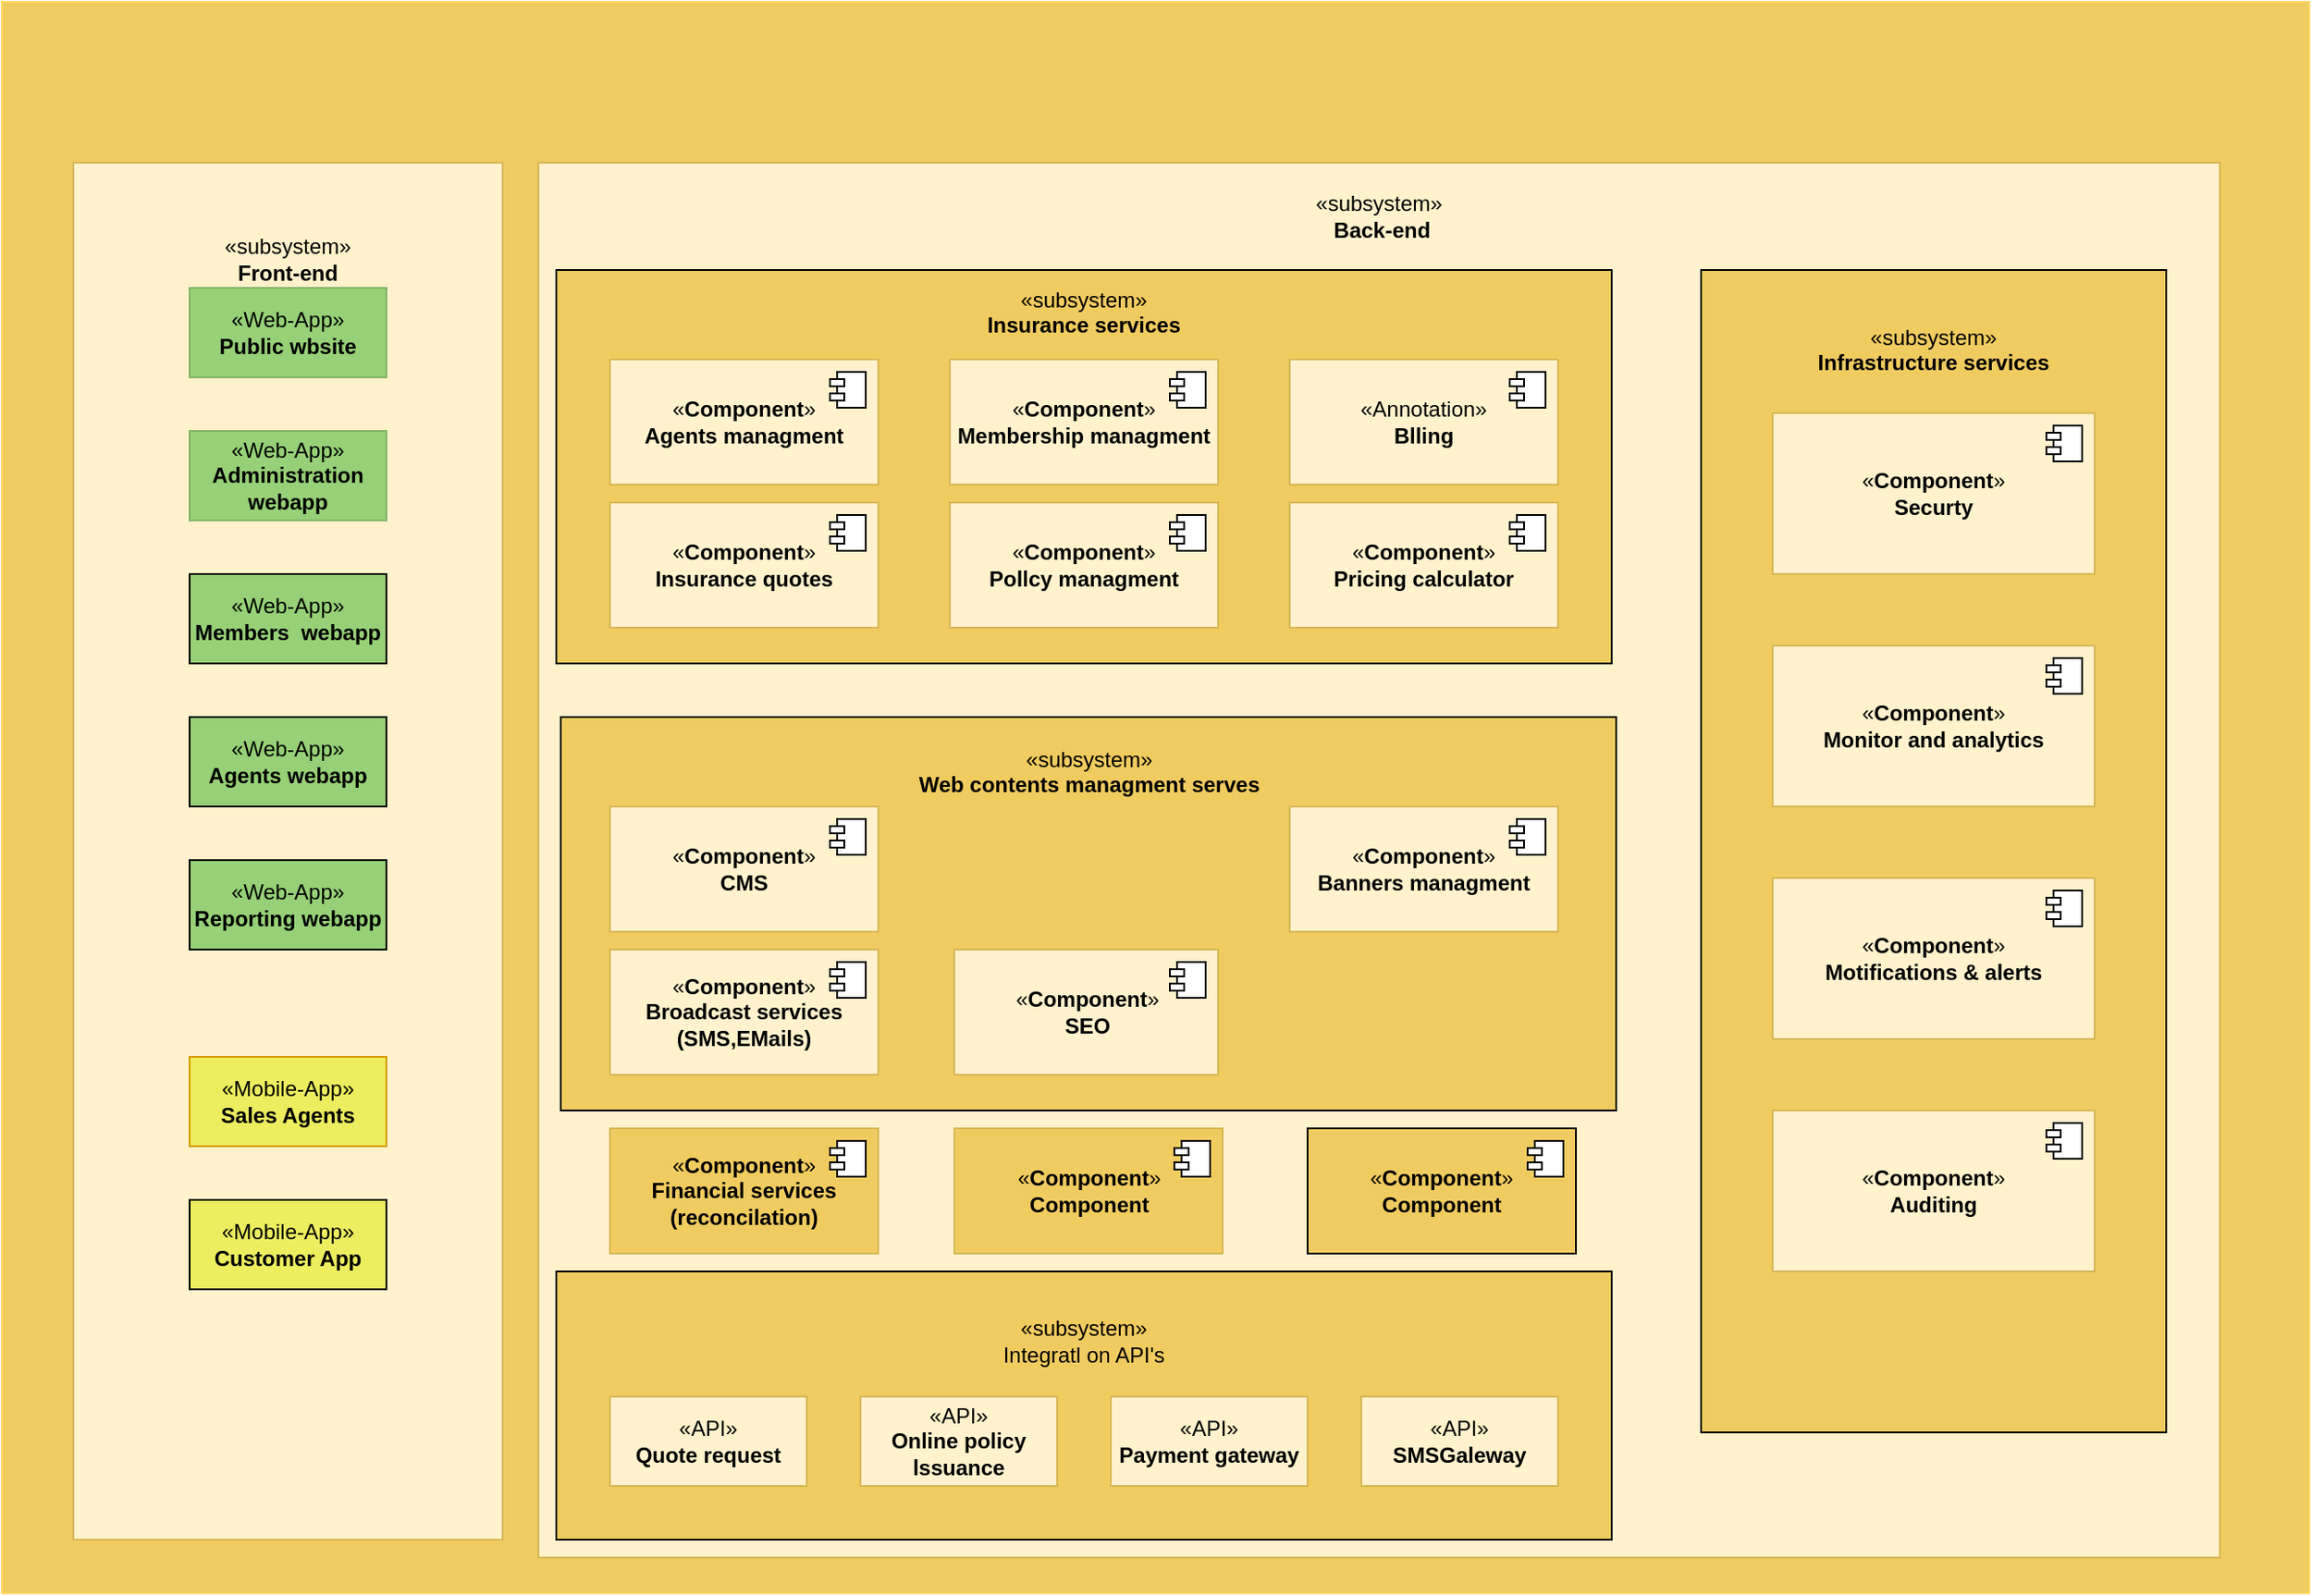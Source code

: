 <mxfile version="22.1.1" type="github">
  <diagram name="Page-1" id="QmFKA1tyKzmFpged132I">
    <mxGraphModel dx="3344" dy="1546" grid="1" gridSize="10" guides="1" tooltips="1" connect="1" arrows="1" fold="1" page="1" pageScale="1" pageWidth="850" pageHeight="1100" math="0" shadow="0">
      <root>
        <mxCell id="0" />
        <mxCell id="1" parent="0" />
        <mxCell id="lQJZU8WuRIw0f5EuqwDu-1" value="&lt;b&gt;X&lt;br&gt;&lt;/b&gt;" style="html=1;whiteSpace=wrap;fillColor=#F0CC60;strokeColor=#FFD966;" vertex="1" parent="1">
          <mxGeometry x="-1910" y="-630" width="1290" height="890" as="geometry" />
        </mxCell>
        <mxCell id="lQJZU8WuRIw0f5EuqwDu-2" value="«subsystem»&lt;br&gt;&lt;b&gt;Front-end&lt;br&gt;&lt;br&gt;&lt;br&gt;&lt;br&gt;&lt;br&gt;&lt;br&gt;&lt;br&gt;&lt;br&gt;&lt;br&gt;&lt;br&gt;&lt;br&gt;&lt;br&gt;&lt;br&gt;&lt;br&gt;&lt;br&gt;&lt;br&gt;&lt;br&gt;&lt;br&gt;&lt;br&gt;&lt;br&gt;&lt;br&gt;&lt;br&gt;&lt;br&gt;&lt;br&gt;&lt;br&gt;&lt;br&gt;&lt;br&gt;&lt;br&gt;&lt;br&gt;&lt;br&gt;&lt;br&gt;&lt;br&gt;&lt;br&gt;&lt;br&gt;&lt;br&gt;&lt;br&gt;&lt;br&gt;&lt;br&gt;&lt;br&gt;&lt;br&gt;&lt;br&gt;&lt;br&gt;&lt;br&gt;&lt;br&gt;&lt;br&gt;&lt;br&gt;&lt;br&gt;&lt;/b&gt;" style="html=1;whiteSpace=wrap;fillColor=#fff2cc;strokeColor=#d6b656;" vertex="1" parent="1">
          <mxGeometry x="-1870" y="-540" width="240" height="770" as="geometry" />
        </mxCell>
        <mxCell id="lQJZU8WuRIw0f5EuqwDu-3" value="«Web-App»&lt;br style=&quot;border-color: var(--border-color);&quot;&gt;&lt;b&gt;Reporting webapp&lt;/b&gt;" style="html=1;whiteSpace=wrap;fillColor=#97D077;" vertex="1" parent="1">
          <mxGeometry x="-1805" y="-150" width="110" height="50" as="geometry" />
        </mxCell>
        <mxCell id="lQJZU8WuRIw0f5EuqwDu-4" value="«Web-App»&lt;br style=&quot;border-color: var(--border-color);&quot;&gt;&lt;b&gt;Agents webapp&lt;/b&gt;" style="html=1;whiteSpace=wrap;fillColor=#97D077;" vertex="1" parent="1">
          <mxGeometry x="-1805" y="-230" width="110" height="50" as="geometry" />
        </mxCell>
        <mxCell id="lQJZU8WuRIw0f5EuqwDu-5" value="«Web-App»&lt;br style=&quot;border-color: var(--border-color);&quot;&gt;&lt;b&gt;Members&amp;nbsp; webapp&lt;/b&gt;" style="html=1;whiteSpace=wrap;fillColor=#97D077;" vertex="1" parent="1">
          <mxGeometry x="-1805" y="-310" width="110" height="50" as="geometry" />
        </mxCell>
        <mxCell id="lQJZU8WuRIw0f5EuqwDu-6" value="«Web-App»&lt;br style=&quot;border-color: var(--border-color);&quot;&gt;&lt;b&gt;Administration webapp&lt;/b&gt;" style="html=1;whiteSpace=wrap;fillColor=#97D077;strokeColor=#82b366;" vertex="1" parent="1">
          <mxGeometry x="-1805" y="-390" width="110" height="50" as="geometry" />
        </mxCell>
        <mxCell id="lQJZU8WuRIw0f5EuqwDu-7" value="«Web-App»&lt;br&gt;&lt;b&gt;Public wbsite&lt;/b&gt;" style="html=1;whiteSpace=wrap;fillColor=#97D077;strokeColor=#82b366;" vertex="1" parent="1">
          <mxGeometry x="-1805" y="-470" width="110" height="50" as="geometry" />
        </mxCell>
        <mxCell id="lQJZU8WuRIw0f5EuqwDu-8" value="«Mobile-App»&lt;br style=&quot;border-color: var(--border-color);&quot;&gt;&lt;b&gt;Customer App&lt;/b&gt;" style="html=1;whiteSpace=wrap;fillColor=#EDED5F;" vertex="1" parent="1">
          <mxGeometry x="-1805" y="40" width="110" height="50" as="geometry" />
        </mxCell>
        <mxCell id="lQJZU8WuRIw0f5EuqwDu-9" value="«Mobile-App»&lt;br&gt;&lt;b&gt;Sales Agents&lt;/b&gt;" style="html=1;whiteSpace=wrap;fillColor=#EDED5F;strokeColor=#d79b00;" vertex="1" parent="1">
          <mxGeometry x="-1805" y="-40" width="110" height="50" as="geometry" />
        </mxCell>
        <mxCell id="lQJZU8WuRIw0f5EuqwDu-10" value="«subsystem»&lt;br&gt;&lt;b&gt;&amp;nbsp;Back-end&lt;br&gt;&lt;br&gt;&lt;br&gt;&lt;br&gt;&lt;br&gt;&lt;br&gt;&lt;br&gt;&lt;br&gt;&lt;br&gt;&lt;br&gt;&lt;br&gt;&lt;br&gt;&lt;br&gt;&lt;br&gt;&lt;br&gt;&lt;br&gt;&lt;br&gt;&lt;br&gt;&lt;br&gt;&lt;br&gt;&lt;br&gt;&lt;br&gt;&lt;br&gt;&lt;br&gt;&lt;br&gt;&lt;br&gt;&lt;br&gt;&lt;br&gt;&lt;br&gt;&lt;br&gt;&lt;br&gt;&lt;br&gt;&lt;br&gt;&lt;br&gt;&lt;br&gt;&lt;br&gt;&lt;br&gt;&lt;br&gt;&lt;br&gt;&lt;br&gt;&lt;br&gt;&lt;br&gt;&lt;br&gt;&lt;br&gt;&lt;br&gt;&lt;br&gt;&lt;br&gt;&lt;br&gt;&lt;br&gt;&lt;br&gt;&lt;br&gt;&lt;/b&gt;" style="html=1;whiteSpace=wrap;fillColor=#FFF2CC;strokeColor=#d6b656;" vertex="1" parent="1">
          <mxGeometry x="-1610" y="-540" width="940" height="780" as="geometry" />
        </mxCell>
        <mxCell id="lQJZU8WuRIw0f5EuqwDu-11" value="«subsystem»&lt;br style=&quot;border-color: var(--border-color);&quot;&gt;&lt;b style=&quot;border-color: var(--border-color);&quot;&gt;Insurance services&lt;br&gt;&lt;br&gt;&lt;br&gt;&lt;br&gt;&lt;br&gt;&lt;br&gt;&lt;br&gt;&lt;br&gt;&lt;br&gt;&lt;br&gt;&lt;br&gt;&lt;br&gt;&lt;br style=&quot;border-color: var(--border-color);&quot;&gt;&lt;/b&gt;" style="html=1;whiteSpace=wrap;fillColor=#F0CC60;" vertex="1" parent="1">
          <mxGeometry x="-1600" y="-480" width="590" height="220" as="geometry" />
        </mxCell>
        <mxCell id="lQJZU8WuRIw0f5EuqwDu-12" value="«&lt;b style=&quot;border-color: var(--border-color);&quot;&gt;Component&lt;/b&gt;»&lt;br&gt;&lt;b&gt;Agents managment&lt;/b&gt;" style="html=1;dropTarget=0;whiteSpace=wrap;fillColor=#fff2cc;strokeColor=#d6b656;" vertex="1" parent="1">
          <mxGeometry x="-1570" y="-430" width="150" height="70" as="geometry" />
        </mxCell>
        <mxCell id="lQJZU8WuRIw0f5EuqwDu-13" value="" style="shape=module;jettyWidth=8;jettyHeight=4;" vertex="1" parent="lQJZU8WuRIw0f5EuqwDu-12">
          <mxGeometry x="1" width="20" height="20" relative="1" as="geometry">
            <mxPoint x="-27" y="7" as="offset" />
          </mxGeometry>
        </mxCell>
        <mxCell id="lQJZU8WuRIw0f5EuqwDu-14" value="«&lt;b style=&quot;border-color: var(--border-color);&quot;&gt;Component&lt;/b&gt;»&lt;br&gt;&lt;b&gt;Membership managment&lt;/b&gt;" style="html=1;dropTarget=0;whiteSpace=wrap;fillColor=#fff2cc;strokeColor=#d6b656;" vertex="1" parent="1">
          <mxGeometry x="-1380" y="-430" width="150" height="70" as="geometry" />
        </mxCell>
        <mxCell id="lQJZU8WuRIw0f5EuqwDu-15" value="" style="shape=module;jettyWidth=8;jettyHeight=4;" vertex="1" parent="lQJZU8WuRIw0f5EuqwDu-14">
          <mxGeometry x="1" width="20" height="20" relative="1" as="geometry">
            <mxPoint x="-27" y="7" as="offset" />
          </mxGeometry>
        </mxCell>
        <mxCell id="lQJZU8WuRIw0f5EuqwDu-16" value="«Annotation»&lt;br&gt;&lt;b&gt;Blling&lt;/b&gt;" style="html=1;dropTarget=0;whiteSpace=wrap;fillColor=#fff2cc;strokeColor=#d6b656;" vertex="1" parent="1">
          <mxGeometry x="-1190" y="-430" width="150" height="70" as="geometry" />
        </mxCell>
        <mxCell id="lQJZU8WuRIw0f5EuqwDu-17" value="" style="shape=module;jettyWidth=8;jettyHeight=4;" vertex="1" parent="lQJZU8WuRIw0f5EuqwDu-16">
          <mxGeometry x="1" width="20" height="20" relative="1" as="geometry">
            <mxPoint x="-27" y="7" as="offset" />
          </mxGeometry>
        </mxCell>
        <mxCell id="lQJZU8WuRIw0f5EuqwDu-18" value="«&lt;b style=&quot;border-color: var(--border-color);&quot;&gt;Component&lt;/b&gt;»&lt;br&gt;&lt;b&gt;Insurance quotes&lt;/b&gt;" style="html=1;dropTarget=0;whiteSpace=wrap;fillColor=#fff2cc;strokeColor=#d6b656;" vertex="1" parent="1">
          <mxGeometry x="-1570" y="-350" width="150" height="70" as="geometry" />
        </mxCell>
        <mxCell id="lQJZU8WuRIw0f5EuqwDu-19" value="" style="shape=module;jettyWidth=8;jettyHeight=4;" vertex="1" parent="lQJZU8WuRIw0f5EuqwDu-18">
          <mxGeometry x="1" width="20" height="20" relative="1" as="geometry">
            <mxPoint x="-27" y="7" as="offset" />
          </mxGeometry>
        </mxCell>
        <mxCell id="lQJZU8WuRIw0f5EuqwDu-20" value="«&lt;b style=&quot;border-color: var(--border-color);&quot;&gt;Component&lt;/b&gt;»&lt;br&gt;&lt;b&gt;Pollcy managment&lt;/b&gt;" style="html=1;dropTarget=0;whiteSpace=wrap;fillColor=#fff2cc;strokeColor=#d6b656;" vertex="1" parent="1">
          <mxGeometry x="-1380" y="-350" width="150" height="70" as="geometry" />
        </mxCell>
        <mxCell id="lQJZU8WuRIw0f5EuqwDu-21" value="" style="shape=module;jettyWidth=8;jettyHeight=4;" vertex="1" parent="lQJZU8WuRIw0f5EuqwDu-20">
          <mxGeometry x="1" width="20" height="20" relative="1" as="geometry">
            <mxPoint x="-27" y="7" as="offset" />
          </mxGeometry>
        </mxCell>
        <mxCell id="lQJZU8WuRIw0f5EuqwDu-22" value="«&lt;b style=&quot;border-color: var(--border-color);&quot;&gt;Component&lt;/b&gt;»&lt;br&gt;&lt;b&gt;Pricing calculator&lt;/b&gt;" style="html=1;dropTarget=0;whiteSpace=wrap;fillColor=#fff2cc;strokeColor=#d6b656;" vertex="1" parent="1">
          <mxGeometry x="-1190" y="-350" width="150" height="70" as="geometry" />
        </mxCell>
        <mxCell id="lQJZU8WuRIw0f5EuqwDu-23" value="" style="shape=module;jettyWidth=8;jettyHeight=4;" vertex="1" parent="lQJZU8WuRIw0f5EuqwDu-22">
          <mxGeometry x="1" width="20" height="20" relative="1" as="geometry">
            <mxPoint x="-27" y="7" as="offset" />
          </mxGeometry>
        </mxCell>
        <mxCell id="lQJZU8WuRIw0f5EuqwDu-24" value="«subsystem»&lt;br style=&quot;border-color: var(--border-color);&quot;&gt;&lt;b&gt;Web contents managment serves&lt;br&gt;&lt;/b&gt;&lt;br&gt;&lt;br&gt;&lt;br&gt;&lt;br&gt;&lt;br&gt;&lt;br&gt;&lt;br&gt;&lt;br&gt;&lt;br&gt;&lt;br&gt;&lt;br&gt;" style="html=1;whiteSpace=wrap;fillColor=#F0CC60;" vertex="1" parent="1">
          <mxGeometry x="-1597.5" y="-230" width="590" height="220" as="geometry" />
        </mxCell>
        <mxCell id="lQJZU8WuRIw0f5EuqwDu-25" value="«&lt;b style=&quot;border-color: var(--border-color);&quot;&gt;Component&lt;/b&gt;»&lt;br&gt;&lt;b&gt;CMS&lt;/b&gt;" style="html=1;dropTarget=0;whiteSpace=wrap;fillColor=#fff2cc;strokeColor=#d6b656;" vertex="1" parent="1">
          <mxGeometry x="-1570" y="-180" width="150" height="70" as="geometry" />
        </mxCell>
        <mxCell id="lQJZU8WuRIw0f5EuqwDu-26" value="" style="shape=module;jettyWidth=8;jettyHeight=4;" vertex="1" parent="lQJZU8WuRIw0f5EuqwDu-25">
          <mxGeometry x="1" width="20" height="20" relative="1" as="geometry">
            <mxPoint x="-27" y="7" as="offset" />
          </mxGeometry>
        </mxCell>
        <mxCell id="lQJZU8WuRIw0f5EuqwDu-27" value="«&lt;b style=&quot;border-color: var(--border-color);&quot;&gt;Component&lt;/b&gt;»&lt;br&gt;&lt;b&gt;Accounts managment&lt;/b&gt;" style="html=1;dropTarget=0;whiteSpace=wrap;fillColor=#fff2cc;strokeColor=#d6b656;" vertex="1" parent="1">
          <mxGeometry x="-880" y="-60" width="150" height="70" as="geometry" />
        </mxCell>
        <mxCell id="lQJZU8WuRIw0f5EuqwDu-28" value="" style="shape=module;jettyWidth=8;jettyHeight=4;" vertex="1" parent="lQJZU8WuRIw0f5EuqwDu-27">
          <mxGeometry x="1" width="20" height="20" relative="1" as="geometry">
            <mxPoint x="-27" y="7" as="offset" />
          </mxGeometry>
        </mxCell>
        <mxCell id="lQJZU8WuRIw0f5EuqwDu-29" value="«&lt;b style=&quot;border-color: var(--border-color);&quot;&gt;Component&lt;/b&gt;»&lt;br&gt;&lt;b&gt;Banners managment&lt;/b&gt;" style="html=1;dropTarget=0;whiteSpace=wrap;fillColor=#fff2cc;strokeColor=#d6b656;" vertex="1" parent="1">
          <mxGeometry x="-1190" y="-180" width="150" height="70" as="geometry" />
        </mxCell>
        <mxCell id="lQJZU8WuRIw0f5EuqwDu-30" value="" style="shape=module;jettyWidth=8;jettyHeight=4;" vertex="1" parent="lQJZU8WuRIw0f5EuqwDu-29">
          <mxGeometry x="1" width="20" height="20" relative="1" as="geometry">
            <mxPoint x="-27" y="7" as="offset" />
          </mxGeometry>
        </mxCell>
        <mxCell id="lQJZU8WuRIw0f5EuqwDu-31" value="«&lt;b style=&quot;border-color: var(--border-color);&quot;&gt;Component&lt;/b&gt;»&lt;br&gt;&lt;b&gt;Broadcast services&lt;br&gt;(SMS,EMails)&lt;br&gt;&lt;/b&gt;" style="html=1;dropTarget=0;whiteSpace=wrap;fillColor=#fff2cc;strokeColor=#d6b656;" vertex="1" parent="1">
          <mxGeometry x="-1570" y="-100" width="150" height="70" as="geometry" />
        </mxCell>
        <mxCell id="lQJZU8WuRIw0f5EuqwDu-32" value="" style="shape=module;jettyWidth=8;jettyHeight=4;" vertex="1" parent="lQJZU8WuRIw0f5EuqwDu-31">
          <mxGeometry x="1" width="20" height="20" relative="1" as="geometry">
            <mxPoint x="-27" y="7" as="offset" />
          </mxGeometry>
        </mxCell>
        <mxCell id="lQJZU8WuRIw0f5EuqwDu-33" value="«&lt;b style=&quot;border-color: var(--border-color);&quot;&gt;Component&lt;/b&gt;»&lt;br&gt;&lt;b&gt;SEO&lt;/b&gt;" style="html=1;dropTarget=0;whiteSpace=wrap;fillColor=#fff2cc;strokeColor=#d6b656;" vertex="1" parent="1">
          <mxGeometry x="-1377.5" y="-100" width="147.5" height="70" as="geometry" />
        </mxCell>
        <mxCell id="lQJZU8WuRIw0f5EuqwDu-34" value="" style="shape=module;jettyWidth=8;jettyHeight=4;" vertex="1" parent="lQJZU8WuRIw0f5EuqwDu-33">
          <mxGeometry x="1" width="20" height="20" relative="1" as="geometry">
            <mxPoint x="-27" y="7" as="offset" />
          </mxGeometry>
        </mxCell>
        <mxCell id="lQJZU8WuRIw0f5EuqwDu-35" value="«&lt;b style=&quot;border-color: var(--border-color);&quot;&gt;Component&lt;/b&gt;»&lt;br&gt;&lt;b&gt;Component&lt;/b&gt;" style="html=1;dropTarget=0;whiteSpace=wrap;fillColor=#F0CC60;" vertex="1" parent="1">
          <mxGeometry x="-1180" width="150" height="70" as="geometry" />
        </mxCell>
        <mxCell id="lQJZU8WuRIw0f5EuqwDu-36" value="" style="shape=module;jettyWidth=8;jettyHeight=4;" vertex="1" parent="lQJZU8WuRIw0f5EuqwDu-35">
          <mxGeometry x="1" width="20" height="20" relative="1" as="geometry">
            <mxPoint x="-27" y="7" as="offset" />
          </mxGeometry>
        </mxCell>
        <mxCell id="lQJZU8WuRIw0f5EuqwDu-37" value="«&lt;b style=&quot;border-color: var(--border-color);&quot;&gt;Component&lt;/b&gt;»&lt;br&gt;&lt;b&gt;Component&lt;/b&gt;" style="html=1;dropTarget=0;whiteSpace=wrap;fillColor=#F0CC60;strokeColor=#d6b656;" vertex="1" parent="1">
          <mxGeometry x="-1377.5" width="150" height="70" as="geometry" />
        </mxCell>
        <mxCell id="lQJZU8WuRIw0f5EuqwDu-38" value="" style="shape=module;jettyWidth=8;jettyHeight=4;" vertex="1" parent="lQJZU8WuRIw0f5EuqwDu-37">
          <mxGeometry x="1" width="20" height="20" relative="1" as="geometry">
            <mxPoint x="-27" y="7" as="offset" />
          </mxGeometry>
        </mxCell>
        <mxCell id="lQJZU8WuRIw0f5EuqwDu-39" value="«&lt;b style=&quot;border-color: var(--border-color);&quot;&gt;Component&lt;/b&gt;»&lt;br&gt;&lt;b&gt;Financial services&lt;br&gt;(reconcilation)&lt;br&gt;&lt;/b&gt;" style="html=1;dropTarget=0;whiteSpace=wrap;fillColor=#F0CC60;strokeColor=#d6b656;" vertex="1" parent="1">
          <mxGeometry x="-1570" width="150" height="70" as="geometry" />
        </mxCell>
        <mxCell id="lQJZU8WuRIw0f5EuqwDu-40" value="" style="shape=module;jettyWidth=8;jettyHeight=4;" vertex="1" parent="lQJZU8WuRIw0f5EuqwDu-39">
          <mxGeometry x="1" width="20" height="20" relative="1" as="geometry">
            <mxPoint x="-27" y="7" as="offset" />
          </mxGeometry>
        </mxCell>
        <mxCell id="lQJZU8WuRIw0f5EuqwDu-41" value="«subsystem»&lt;br&gt;Integratl on API&#39;s&lt;br&gt;&lt;br&gt;&lt;br&gt;&lt;br&gt;&lt;br&gt;&lt;br&gt;" style="html=1;whiteSpace=wrap;fillColor=#F0CC60;" vertex="1" parent="1">
          <mxGeometry x="-1600" y="80" width="590" height="150" as="geometry" />
        </mxCell>
        <mxCell id="lQJZU8WuRIw0f5EuqwDu-42" value="«API»&lt;br&gt;&lt;b&gt;Quote request&lt;/b&gt;" style="html=1;whiteSpace=wrap;fillColor=#fff2cc;strokeColor=#d6b656;" vertex="1" parent="1">
          <mxGeometry x="-1570" y="150" width="110" height="50" as="geometry" />
        </mxCell>
        <mxCell id="lQJZU8WuRIw0f5EuqwDu-43" value="«API»&lt;br&gt;&lt;b&gt;Online policy lssuance&lt;/b&gt;" style="html=1;whiteSpace=wrap;fillColor=#fff2cc;strokeColor=#d6b656;" vertex="1" parent="1">
          <mxGeometry x="-1430" y="150" width="110" height="50" as="geometry" />
        </mxCell>
        <mxCell id="lQJZU8WuRIw0f5EuqwDu-44" value="«API»&lt;br&gt;&lt;b&gt;Payment gateway&lt;/b&gt;" style="html=1;whiteSpace=wrap;fillColor=#fff2cc;strokeColor=#d6b656;" vertex="1" parent="1">
          <mxGeometry x="-1290" y="150" width="110" height="50" as="geometry" />
        </mxCell>
        <mxCell id="lQJZU8WuRIw0f5EuqwDu-45" value="«API»&lt;br&gt;&lt;b&gt;SMSGaleway&lt;/b&gt;" style="html=1;whiteSpace=wrap;fillColor=#fff2cc;strokeColor=#d6b656;" vertex="1" parent="1">
          <mxGeometry x="-1150" y="150" width="110" height="50" as="geometry" />
        </mxCell>
        <mxCell id="lQJZU8WuRIw0f5EuqwDu-46" value="«subsystem»&lt;br&gt;&lt;b&gt;Infrastructure services&lt;br&gt;&lt;br&gt;&lt;br&gt;&lt;br&gt;&lt;br&gt;&lt;br&gt;&lt;br&gt;&lt;br&gt;&lt;br&gt;&lt;br&gt;&lt;br&gt;&lt;br&gt;&lt;br&gt;&lt;br&gt;&lt;br&gt;&lt;br&gt;&lt;br&gt;&lt;br&gt;&lt;br&gt;&lt;br&gt;&lt;br&gt;&lt;br&gt;&lt;br&gt;&lt;br&gt;&lt;br&gt;&lt;br&gt;&lt;br&gt;&lt;br&gt;&lt;br&gt;&lt;br&gt;&lt;br&gt;&lt;br&gt;&lt;br&gt;&lt;br&gt;&lt;br&gt;&lt;br&gt;&lt;br&gt;&lt;br&gt;&lt;br&gt;&lt;br&gt;&lt;/b&gt;" style="html=1;whiteSpace=wrap;fillColor=#F0CC60;" vertex="1" parent="1">
          <mxGeometry x="-960" y="-480" width="260" height="650" as="geometry" />
        </mxCell>
        <mxCell id="lQJZU8WuRIw0f5EuqwDu-47" value="«&lt;b style=&quot;border-color: var(--border-color);&quot;&gt;Component&lt;/b&gt;»&lt;br&gt;&lt;b&gt;Securty&lt;/b&gt;" style="html=1;dropTarget=0;whiteSpace=wrap;fillColor=#fff2cc;strokeColor=#d6b656;" vertex="1" parent="1">
          <mxGeometry x="-920" y="-400" width="180" height="90" as="geometry" />
        </mxCell>
        <mxCell id="lQJZU8WuRIw0f5EuqwDu-48" value="" style="shape=module;jettyWidth=8;jettyHeight=4;" vertex="1" parent="lQJZU8WuRIw0f5EuqwDu-47">
          <mxGeometry x="1" width="20" height="20" relative="1" as="geometry">
            <mxPoint x="-27" y="7" as="offset" />
          </mxGeometry>
        </mxCell>
        <mxCell id="lQJZU8WuRIw0f5EuqwDu-49" value="«&lt;b style=&quot;border-color: var(--border-color);&quot;&gt;Component&lt;/b&gt;»&lt;br&gt;&lt;b&gt;Monitor and analytics&lt;/b&gt;" style="html=1;dropTarget=0;whiteSpace=wrap;fillColor=#fff2cc;strokeColor=#d6b656;" vertex="1" parent="1">
          <mxGeometry x="-920" y="-270" width="180" height="90" as="geometry" />
        </mxCell>
        <mxCell id="lQJZU8WuRIw0f5EuqwDu-50" value="" style="shape=module;jettyWidth=8;jettyHeight=4;" vertex="1" parent="lQJZU8WuRIw0f5EuqwDu-49">
          <mxGeometry x="1" width="20" height="20" relative="1" as="geometry">
            <mxPoint x="-27" y="7" as="offset" />
          </mxGeometry>
        </mxCell>
        <mxCell id="lQJZU8WuRIw0f5EuqwDu-51" value="«&lt;b style=&quot;border-color: var(--border-color);&quot;&gt;Component&lt;/b&gt;»&lt;br&gt;&lt;b&gt;Motifications &amp;amp; alerts&lt;/b&gt;" style="html=1;dropTarget=0;whiteSpace=wrap;fillColor=#fff2cc;strokeColor=#d6b656;" vertex="1" parent="1">
          <mxGeometry x="-920" y="-140" width="180" height="90" as="geometry" />
        </mxCell>
        <mxCell id="lQJZU8WuRIw0f5EuqwDu-52" value="" style="shape=module;jettyWidth=8;jettyHeight=4;" vertex="1" parent="lQJZU8WuRIw0f5EuqwDu-51">
          <mxGeometry x="1" width="20" height="20" relative="1" as="geometry">
            <mxPoint x="-27" y="7" as="offset" />
          </mxGeometry>
        </mxCell>
        <mxCell id="lQJZU8WuRIw0f5EuqwDu-53" value="«&lt;b style=&quot;border-color: var(--border-color);&quot;&gt;Component&lt;/b&gt;»&lt;br&gt;&lt;b&gt;Auditing&lt;/b&gt;" style="html=1;dropTarget=0;whiteSpace=wrap;fillColor=#fff2cc;strokeColor=#d6b656;" vertex="1" parent="1">
          <mxGeometry x="-920" y="-10" width="180" height="90" as="geometry" />
        </mxCell>
        <mxCell id="lQJZU8WuRIw0f5EuqwDu-54" value="" style="shape=module;jettyWidth=8;jettyHeight=4;" vertex="1" parent="lQJZU8WuRIw0f5EuqwDu-53">
          <mxGeometry x="1" width="20" height="20" relative="1" as="geometry">
            <mxPoint x="-27" y="7" as="offset" />
          </mxGeometry>
        </mxCell>
      </root>
    </mxGraphModel>
  </diagram>
</mxfile>
